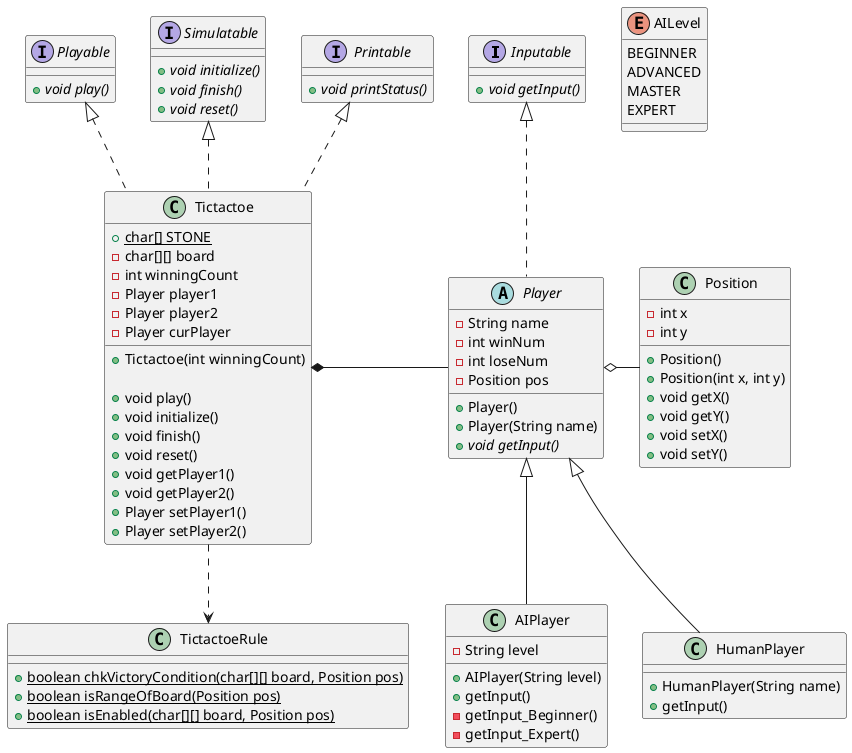 @startuml

/' Player's Interface '/
interface Inputable {
    + {abstract} void getInput()
}

/' Tictactoe's Interface '/
interface Playable {
    + {abstract} void play()
}

interface Simulatable {
    + {abstract} void initialize()
    + {abstract} void finish()
    + {abstract} void reset()
}

interface Printable {
    + {abstract} void printStatus()
}

class Position {
    - int x
    - int y
    + Position()
    + Position(int x, int y)
    + void getX()
    + void getY()
    + void setX()
    + void setY()
}

abstract class Player implements Inputable  {
    - String name
    - int winNum
    - int loseNum
    - Position pos
    + Player()
    + Player(String name)
    + {abstract} void getInput()
}

class HumanPlayer extends Player {
    + HumanPlayer(String name)
    + getInput()
}

class AIPlayer extends Player {
    - String level
    + AIPlayer(String level)
    + getInput()
    - getInput_Beginner()
    - getInput_Expert()
}

class Tictactoe implements Playable, Simulatable, Printable{
    + {static} char[] STONE
    - char[][] board
    - int winningCount
    - Player player1
    - Player player2
    - Player curPlayer

    + Tictactoe(int winningCount)

    + void play()
    + void initialize()
    + void finish()
    + void reset()
    + void getPlayer1()
    + void getPlayer2()
    + Player setPlayer1()
    + Player setPlayer2()
}

class TictactoeRule {
    + {static} boolean chkVictoryCondition(char[][] board, Position pos)
    + {static} boolean isRangeOfBoard(Position pos)
    + {static} boolean isEnabled(char[][] board, Position pos)
}

enum AILevel {
    BEGINNER
    ADVANCED
    MASTER
    EXPERT
}


Player o- Position
Tictactoe *- Player
Tictactoe ..> TictactoeRule

@enduml

